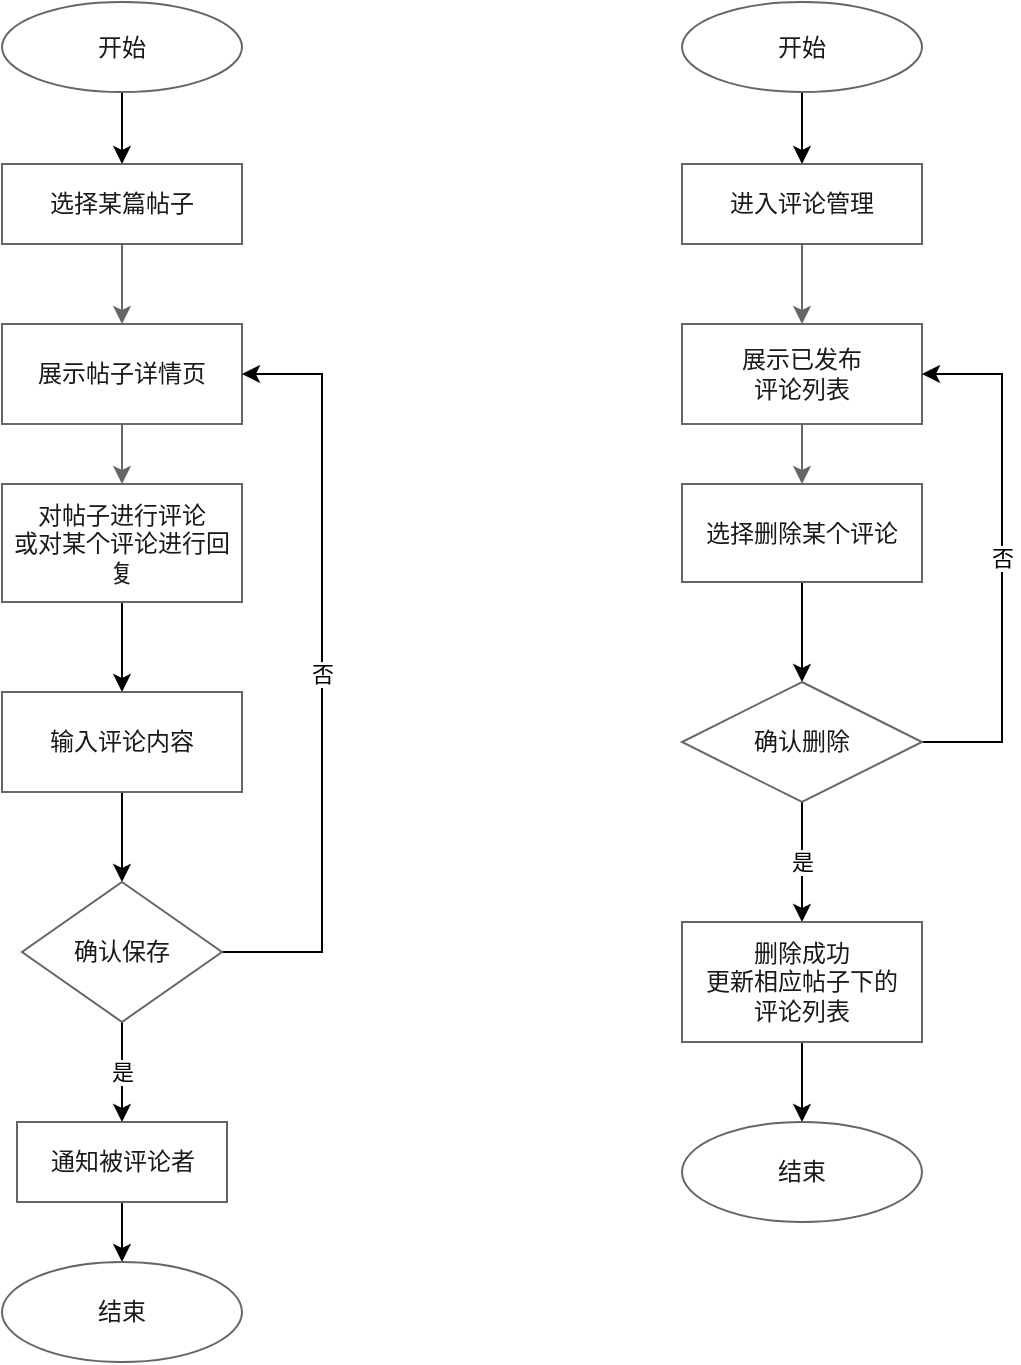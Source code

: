 <mxfile version="17.1.2" type="github">
  <diagram id="C5RBs43oDa-KdzZeNtuy" name="Page-1">
    <mxGraphModel dx="1038" dy="547" grid="1" gridSize="10" guides="1" tooltips="1" connect="1" arrows="1" fold="1" page="1" pageScale="1" pageWidth="827" pageHeight="1169" math="0" shadow="0">
      <root>
        <mxCell id="WIyWlLk6GJQsqaUBKTNV-0" />
        <mxCell id="WIyWlLk6GJQsqaUBKTNV-1" parent="WIyWlLk6GJQsqaUBKTNV-0" />
        <mxCell id="fjX3nqxEw3z1wQbl_l-2-53" value="" style="edgeStyle=orthogonalEdgeStyle;rounded=0;orthogonalLoop=1;jettySize=auto;html=1;fontFamily=Helvetica;fontColor=#1A1A1A;strokeColor=#666666;" edge="1" parent="WIyWlLk6GJQsqaUBKTNV-1" source="fjX3nqxEw3z1wQbl_l-2-54" target="fjX3nqxEw3z1wQbl_l-2-58">
          <mxGeometry relative="1" as="geometry" />
        </mxCell>
        <mxCell id="fjX3nqxEw3z1wQbl_l-2-54" value="&lt;p&gt;选择某篇帖子&lt;br&gt;&lt;/p&gt;" style="rounded=0;whiteSpace=wrap;html=1;fontFamily=Helvetica;fontColor=#1A1A1A;strokeColor=#666666;" vertex="1" parent="WIyWlLk6GJQsqaUBKTNV-1">
          <mxGeometry x="160" y="171" width="120" height="40" as="geometry" />
        </mxCell>
        <mxCell id="fjX3nqxEw3z1wQbl_l-2-55" value="" style="edgeStyle=orthogonalEdgeStyle;rounded=0;orthogonalLoop=1;jettySize=auto;html=1;" edge="1" parent="WIyWlLk6GJQsqaUBKTNV-1" source="fjX3nqxEw3z1wQbl_l-2-56" target="fjX3nqxEw3z1wQbl_l-2-65">
          <mxGeometry relative="1" as="geometry" />
        </mxCell>
        <mxCell id="fjX3nqxEw3z1wQbl_l-2-56" value="对帖子进行评论&lt;br&gt;或对某个评论进行回复" style="whiteSpace=wrap;html=1;rounded=0;fontFamily=Helvetica;fontColor=#1A1A1A;strokeColor=#666666;" vertex="1" parent="WIyWlLk6GJQsqaUBKTNV-1">
          <mxGeometry x="160" y="331" width="120" height="59" as="geometry" />
        </mxCell>
        <mxCell id="fjX3nqxEw3z1wQbl_l-2-57" value="" style="edgeStyle=orthogonalEdgeStyle;rounded=0;orthogonalLoop=1;jettySize=auto;html=1;fontFamily=Helvetica;fontColor=#1A1A1A;strokeColor=#666666;" edge="1" parent="WIyWlLk6GJQsqaUBKTNV-1" source="fjX3nqxEw3z1wQbl_l-2-58" target="fjX3nqxEw3z1wQbl_l-2-56">
          <mxGeometry relative="1" as="geometry" />
        </mxCell>
        <mxCell id="fjX3nqxEw3z1wQbl_l-2-58" value="展示帖子详情页" style="rounded=0;whiteSpace=wrap;html=1;fontFamily=Helvetica;fontColor=#1A1A1A;strokeColor=#666666;" vertex="1" parent="WIyWlLk6GJQsqaUBKTNV-1">
          <mxGeometry x="160" y="251" width="120" height="50" as="geometry" />
        </mxCell>
        <mxCell id="fjX3nqxEw3z1wQbl_l-2-59" value="" style="edgeStyle=orthogonalEdgeStyle;rounded=0;orthogonalLoop=1;jettySize=auto;html=1;" edge="1" parent="WIyWlLk6GJQsqaUBKTNV-1" source="fjX3nqxEw3z1wQbl_l-2-60" target="fjX3nqxEw3z1wQbl_l-2-54">
          <mxGeometry relative="1" as="geometry" />
        </mxCell>
        <mxCell id="fjX3nqxEw3z1wQbl_l-2-60" value="开始" style="ellipse;whiteSpace=wrap;html=1;strokeColor=#666666;fontColor=#1A1A1A;rounded=0;" vertex="1" parent="WIyWlLk6GJQsqaUBKTNV-1">
          <mxGeometry x="160" y="90" width="120" height="45" as="geometry" />
        </mxCell>
        <mxCell id="fjX3nqxEw3z1wQbl_l-2-61" value="" style="edgeStyle=orthogonalEdgeStyle;rounded=0;orthogonalLoop=1;jettySize=auto;html=1;" edge="1" parent="WIyWlLk6GJQsqaUBKTNV-1" source="fjX3nqxEw3z1wQbl_l-2-62" target="fjX3nqxEw3z1wQbl_l-2-63">
          <mxGeometry relative="1" as="geometry" />
        </mxCell>
        <mxCell id="fjX3nqxEw3z1wQbl_l-2-62" value="通知被评论者" style="whiteSpace=wrap;html=1;strokeColor=#666666;fontColor=#1A1A1A;rounded=0;" vertex="1" parent="WIyWlLk6GJQsqaUBKTNV-1">
          <mxGeometry x="167.5" y="650" width="105" height="40" as="geometry" />
        </mxCell>
        <mxCell id="fjX3nqxEw3z1wQbl_l-2-63" value="结束" style="ellipse;whiteSpace=wrap;html=1;strokeColor=#666666;fontColor=#1A1A1A;rounded=0;" vertex="1" parent="WIyWlLk6GJQsqaUBKTNV-1">
          <mxGeometry x="160" y="720" width="120" height="50" as="geometry" />
        </mxCell>
        <mxCell id="fjX3nqxEw3z1wQbl_l-2-71" value="" style="edgeStyle=orthogonalEdgeStyle;rounded=0;orthogonalLoop=1;jettySize=auto;html=1;fontColor=#1A1A1A;" edge="1" parent="WIyWlLk6GJQsqaUBKTNV-1" source="fjX3nqxEw3z1wQbl_l-2-65" target="fjX3nqxEw3z1wQbl_l-2-70">
          <mxGeometry relative="1" as="geometry" />
        </mxCell>
        <mxCell id="fjX3nqxEw3z1wQbl_l-2-65" value="输入评论内容" style="whiteSpace=wrap;html=1;strokeColor=#666666;fontColor=#1A1A1A;rounded=0;" vertex="1" parent="WIyWlLk6GJQsqaUBKTNV-1">
          <mxGeometry x="160" y="435" width="120" height="50" as="geometry" />
        </mxCell>
        <mxCell id="fjX3nqxEw3z1wQbl_l-2-68" value="是" style="edgeStyle=orthogonalEdgeStyle;rounded=0;orthogonalLoop=1;jettySize=auto;html=1;" edge="1" parent="WIyWlLk6GJQsqaUBKTNV-1" source="fjX3nqxEw3z1wQbl_l-2-70" target="fjX3nqxEw3z1wQbl_l-2-62">
          <mxGeometry relative="1" as="geometry" />
        </mxCell>
        <mxCell id="fjX3nqxEw3z1wQbl_l-2-69" value="否" style="edgeStyle=orthogonalEdgeStyle;rounded=0;orthogonalLoop=1;jettySize=auto;html=1;entryX=1;entryY=0.5;entryDx=0;entryDy=0;" edge="1" parent="WIyWlLk6GJQsqaUBKTNV-1" source="fjX3nqxEw3z1wQbl_l-2-70" target="fjX3nqxEw3z1wQbl_l-2-58">
          <mxGeometry relative="1" as="geometry">
            <Array as="points">
              <mxPoint x="320" y="565" />
              <mxPoint x="320" y="276" />
            </Array>
          </mxGeometry>
        </mxCell>
        <mxCell id="fjX3nqxEw3z1wQbl_l-2-70" value="确认保存" style="rhombus;whiteSpace=wrap;html=1;strokeColor=#666666;fontColor=#1A1A1A;rounded=0;" vertex="1" parent="WIyWlLk6GJQsqaUBKTNV-1">
          <mxGeometry x="170" y="530" width="100" height="70" as="geometry" />
        </mxCell>
        <mxCell id="fjX3nqxEw3z1wQbl_l-2-72" value="" style="edgeStyle=orthogonalEdgeStyle;rounded=0;orthogonalLoop=1;jettySize=auto;html=1;fontFamily=Helvetica;fontColor=#1A1A1A;strokeColor=#666666;" edge="1" parent="WIyWlLk6GJQsqaUBKTNV-1" source="fjX3nqxEw3z1wQbl_l-2-73" target="fjX3nqxEw3z1wQbl_l-2-77">
          <mxGeometry relative="1" as="geometry" />
        </mxCell>
        <mxCell id="fjX3nqxEw3z1wQbl_l-2-73" value="&lt;p&gt;进入评论管理&lt;br&gt;&lt;/p&gt;" style="rounded=0;whiteSpace=wrap;html=1;fontFamily=Helvetica;fontColor=#1A1A1A;strokeColor=#666666;" vertex="1" parent="WIyWlLk6GJQsqaUBKTNV-1">
          <mxGeometry x="500" y="171" width="120" height="40" as="geometry" />
        </mxCell>
        <mxCell id="fjX3nqxEw3z1wQbl_l-2-74" value="" style="edgeStyle=orthogonalEdgeStyle;rounded=0;orthogonalLoop=1;jettySize=auto;html=1;" edge="1" parent="WIyWlLk6GJQsqaUBKTNV-1" source="fjX3nqxEw3z1wQbl_l-2-75" target="fjX3nqxEw3z1wQbl_l-2-82">
          <mxGeometry relative="1" as="geometry" />
        </mxCell>
        <mxCell id="fjX3nqxEw3z1wQbl_l-2-75" value="选择删除某个评论" style="whiteSpace=wrap;html=1;rounded=0;fontFamily=Helvetica;fontColor=#1A1A1A;strokeColor=#666666;" vertex="1" parent="WIyWlLk6GJQsqaUBKTNV-1">
          <mxGeometry x="500" y="331" width="120" height="49" as="geometry" />
        </mxCell>
        <mxCell id="fjX3nqxEw3z1wQbl_l-2-76" value="" style="edgeStyle=orthogonalEdgeStyle;rounded=0;orthogonalLoop=1;jettySize=auto;html=1;fontFamily=Helvetica;fontColor=#1A1A1A;strokeColor=#666666;" edge="1" parent="WIyWlLk6GJQsqaUBKTNV-1" source="fjX3nqxEw3z1wQbl_l-2-77" target="fjX3nqxEw3z1wQbl_l-2-75">
          <mxGeometry relative="1" as="geometry" />
        </mxCell>
        <mxCell id="fjX3nqxEw3z1wQbl_l-2-77" value="展示已发布&lt;br&gt;评论列表" style="rounded=0;whiteSpace=wrap;html=1;fontFamily=Helvetica;fontColor=#1A1A1A;strokeColor=#666666;" vertex="1" parent="WIyWlLk6GJQsqaUBKTNV-1">
          <mxGeometry x="500" y="251" width="120" height="50" as="geometry" />
        </mxCell>
        <mxCell id="fjX3nqxEw3z1wQbl_l-2-78" value="" style="edgeStyle=orthogonalEdgeStyle;rounded=0;orthogonalLoop=1;jettySize=auto;html=1;" edge="1" parent="WIyWlLk6GJQsqaUBKTNV-1" source="fjX3nqxEw3z1wQbl_l-2-79" target="fjX3nqxEw3z1wQbl_l-2-73">
          <mxGeometry relative="1" as="geometry" />
        </mxCell>
        <mxCell id="fjX3nqxEw3z1wQbl_l-2-79" value="开始" style="ellipse;whiteSpace=wrap;html=1;strokeColor=#666666;fontColor=#1A1A1A;rounded=0;" vertex="1" parent="WIyWlLk6GJQsqaUBKTNV-1">
          <mxGeometry x="500" y="90" width="120" height="45" as="geometry" />
        </mxCell>
        <mxCell id="fjX3nqxEw3z1wQbl_l-2-80" value="是" style="edgeStyle=orthogonalEdgeStyle;rounded=0;orthogonalLoop=1;jettySize=auto;html=1;" edge="1" parent="WIyWlLk6GJQsqaUBKTNV-1" source="fjX3nqxEw3z1wQbl_l-2-82" target="fjX3nqxEw3z1wQbl_l-2-84">
          <mxGeometry relative="1" as="geometry" />
        </mxCell>
        <mxCell id="fjX3nqxEw3z1wQbl_l-2-81" value="否" style="edgeStyle=orthogonalEdgeStyle;rounded=0;orthogonalLoop=1;jettySize=auto;html=1;entryX=1;entryY=0.5;entryDx=0;entryDy=0;" edge="1" parent="WIyWlLk6GJQsqaUBKTNV-1" source="fjX3nqxEw3z1wQbl_l-2-82" target="fjX3nqxEw3z1wQbl_l-2-77">
          <mxGeometry relative="1" as="geometry">
            <Array as="points">
              <mxPoint x="660" y="460" />
              <mxPoint x="660" y="276" />
            </Array>
          </mxGeometry>
        </mxCell>
        <mxCell id="fjX3nqxEw3z1wQbl_l-2-82" value="确认删除" style="rhombus;whiteSpace=wrap;html=1;strokeColor=#666666;fontColor=#1A1A1A;rounded=0;" vertex="1" parent="WIyWlLk6GJQsqaUBKTNV-1">
          <mxGeometry x="500" y="430" width="120" height="60" as="geometry" />
        </mxCell>
        <mxCell id="fjX3nqxEw3z1wQbl_l-2-83" value="" style="edgeStyle=orthogonalEdgeStyle;rounded=0;orthogonalLoop=1;jettySize=auto;html=1;" edge="1" parent="WIyWlLk6GJQsqaUBKTNV-1" source="fjX3nqxEw3z1wQbl_l-2-84" target="fjX3nqxEw3z1wQbl_l-2-85">
          <mxGeometry relative="1" as="geometry" />
        </mxCell>
        <mxCell id="fjX3nqxEw3z1wQbl_l-2-84" value="删除成功&lt;br&gt;更新相应帖子下的&lt;br&gt;评论列表" style="whiteSpace=wrap;html=1;strokeColor=#666666;fontColor=#1A1A1A;rounded=0;" vertex="1" parent="WIyWlLk6GJQsqaUBKTNV-1">
          <mxGeometry x="500" y="550" width="120" height="60" as="geometry" />
        </mxCell>
        <mxCell id="fjX3nqxEw3z1wQbl_l-2-85" value="结束" style="ellipse;whiteSpace=wrap;html=1;strokeColor=#666666;fontColor=#1A1A1A;rounded=0;" vertex="1" parent="WIyWlLk6GJQsqaUBKTNV-1">
          <mxGeometry x="500" y="650" width="120" height="50" as="geometry" />
        </mxCell>
      </root>
    </mxGraphModel>
  </diagram>
</mxfile>
